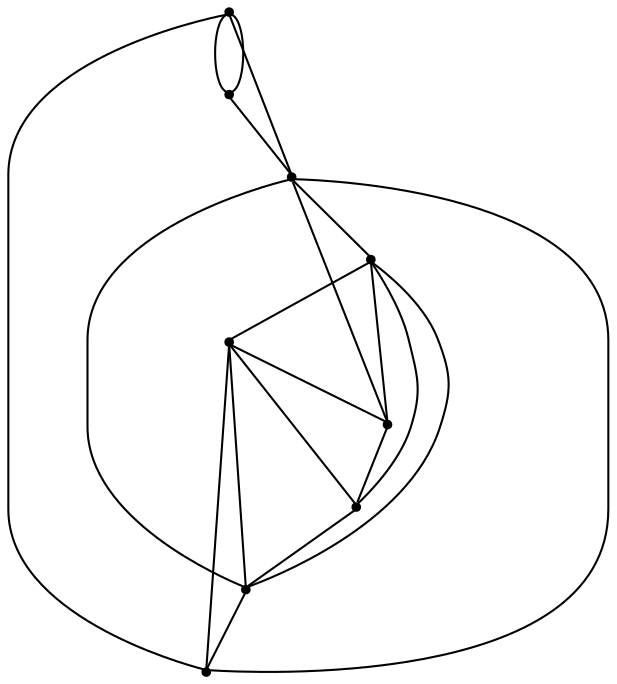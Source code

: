 graph {
  node [shape=point,comment="{\"directed\":false,\"doi\":\"10.1007/978-3-319-50106-2_18\",\"figure\":\"1 (2)\"}"]

  v0 [pos="1557.265724085584,295.8307491998172"]
  v1 [pos="1487.2546218465216,365.8366694471749"]
  v2 [pos="1417.2455544368254,435.8512376133524"]
  v3 [pos="1102.195403595791,330.8316745190679"]
  v4 [pos="1312.2267390720299,505.85741221126364"]
  v5 [pos="1312.2267390720299,400.84598833469187"]
  v6 [pos="1312.2267390720299,540.8624031651432"]
  v7 [pos="1242.217671662334,435.85123761335234"]
  v8 [pos="1067.1897888878425,295.8307491998172"]

  v0 -- v8 [id="-1",pos="1557.265724085584,295.8307491998172 1557.2643251403945,575.8717260268875 1557.2643251403945,575.8717260268875 1557.2643251403945,575.8717260268875 1067.1904247720192,575.8717260268875 1067.1904247720192,575.8717260268875 1067.1904247720192,575.8717260268875 1067.1897888878425,295.8307491998172 1067.1897888878425,295.8307491998172 1067.1897888878425,295.8307491998172"]
  v1 -- v2 [id="-2",pos="1487.2546218465216,365.8366694471749 1417.2455544368254,435.8512376133524 1417.2455544368254,435.8512376133524 1417.2455544368254,435.8512376133524"]
  v1 -- v0 [id="-7",pos="1487.2546218465216,365.8366694471749 1557.265724085584,295.8307491998172 1557.265724085584,295.8307491998172 1557.265724085584,295.8307491998172"]
  v7 -- v2 [id="-9",pos="1242.217671662334,435.85123761335234 1417.2455544368254,435.8512376133524 1417.2455544368254,435.8512376133524 1417.2455544368254,435.8512376133524"]
  v8 -- v3 [id="-17",pos="1067.1897888878425,295.8307491998172 1102.195403595791,330.8316745190679 1102.195403595791,330.8316745190679 1102.195403595791,330.8316745190679"]
  v8 -- v0 [id="-18",pos="1067.1897888878425,295.8307491998172 1557.265724085584,295.8307491998172 1557.265724085584,295.8307491998172 1557.265724085584,295.8307491998172"]
  v1 -- v3 [id="-23",pos="1487.2546218465216,365.8366694471749 1102.195403595791,330.8316745190679 1102.195403595791,330.8316745190679 1102.195403595791,330.8316745190679"]
  v3 -- v0 [id="-26",pos="1102.195403595791,330.8316745190679 1557.265724085584,295.8307491998172 1557.265724085584,295.8307491998172 1557.265724085584,295.8307491998172"]
  v3 -- v7 [id="-28",pos="1102.195403595791,330.8316745190679 1242.217671662334,435.85123761335234 1242.217671662334,435.85123761335234 1242.217671662334,435.85123761335234"]
  v2 -- v4 [id="-29",pos="1417.2455544368254,435.8512376133524 1312.2267390720299,505.85741221126364 1312.2267390720299,505.85741221126364 1312.2267390720299,505.85741221126364"]
  v2 -- v5 [id="-33",pos="1417.2455544368254,435.8512376133524 1312.2267390720299,400.84598833469187 1312.2267390720299,400.84598833469187 1312.2267390720299,400.84598833469187"]
  v7 -- v5 [id="-37",pos="1242.217671662334,435.85123761335234 1312.2267390720299,400.84598833469187 1312.2267390720299,400.84598833469187 1312.2267390720299,400.84598833469187"]
  v7 -- v6 [id="-40",pos="1242.217671662334,435.85123761335234 1312.2267390720299,540.8624031651432 1312.2267390720299,540.8624031651432 1312.2267390720299,540.8624031651432"]
  v5 -- v3 [id="-45",pos="1312.2267390720299,400.84598833469187 1102.195403595791,330.8316745190679 1102.195403595791,330.8316745190679 1102.195403595791,330.8316745190679"]
  v4 -- v7 [id="-46",pos="1312.2267390720299,505.85741221126364 1242.217671662334,435.85123761335234 1242.217671662334,435.85123761335234 1242.217671662334,435.85123761335234"]
  v6 -- v4 [id="-49",pos="1312.2267390720299,540.8624031651432 1312.2267390720299,505.85741221126364 1312.2267390720299,505.85741221126364 1312.2267390720299,505.85741221126364"]
  v4 -- v5 [id="-50",pos="1312.2267390720299,505.85741221126364 1312.2267390720299,400.84598833469187 1312.2267390720299,400.84598833469187 1312.2267390720299,400.84598833469187"]
  v5 -- v1 [id="-54",pos="1312.2267390720299,400.84598833469187 1487.2546218465216,365.8366694471749 1487.2546218465216,365.8366694471749 1487.2546218465216,365.8366694471749"]
  v6 -- v3 [id="-55",pos="1312.2267390720299,540.8624031651432 1102.195403595791,330.8316745190679 1102.195403595791,330.8316745190679 1102.195403595791,330.8316745190679"]
  v2 -- v6 [id="-39",pos="1417.2455544368254,435.8512376133524 1312.2267390720299,540.8624031651432 1312.2267390720299,540.8624031651432 1312.2267390720299,540.8624031651432"]
}
